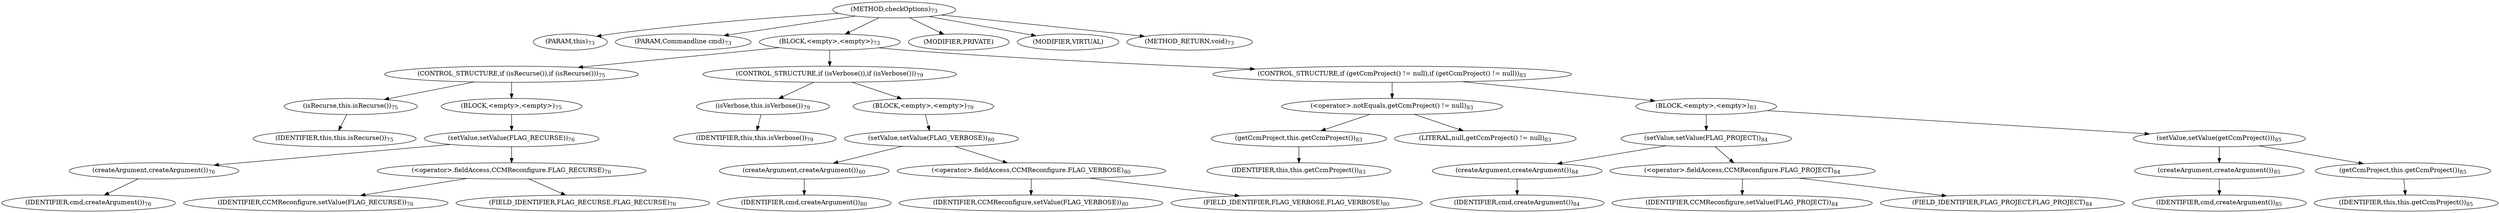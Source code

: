 digraph "checkOptions" {  
"112" [label = <(METHOD,checkOptions)<SUB>73</SUB>> ]
"15" [label = <(PARAM,this)<SUB>73</SUB>> ]
"113" [label = <(PARAM,Commandline cmd)<SUB>73</SUB>> ]
"114" [label = <(BLOCK,&lt;empty&gt;,&lt;empty&gt;)<SUB>73</SUB>> ]
"115" [label = <(CONTROL_STRUCTURE,if (isRecurse()),if (isRecurse()))<SUB>75</SUB>> ]
"116" [label = <(isRecurse,this.isRecurse())<SUB>75</SUB>> ]
"14" [label = <(IDENTIFIER,this,this.isRecurse())<SUB>75</SUB>> ]
"117" [label = <(BLOCK,&lt;empty&gt;,&lt;empty&gt;)<SUB>75</SUB>> ]
"118" [label = <(setValue,setValue(FLAG_RECURSE))<SUB>76</SUB>> ]
"119" [label = <(createArgument,createArgument())<SUB>76</SUB>> ]
"120" [label = <(IDENTIFIER,cmd,createArgument())<SUB>76</SUB>> ]
"121" [label = <(&lt;operator&gt;.fieldAccess,CCMReconfigure.FLAG_RECURSE)<SUB>76</SUB>> ]
"122" [label = <(IDENTIFIER,CCMReconfigure,setValue(FLAG_RECURSE))<SUB>76</SUB>> ]
"123" [label = <(FIELD_IDENTIFIER,FLAG_RECURSE,FLAG_RECURSE)<SUB>76</SUB>> ]
"124" [label = <(CONTROL_STRUCTURE,if (isVerbose()),if (isVerbose()))<SUB>79</SUB>> ]
"125" [label = <(isVerbose,this.isVerbose())<SUB>79</SUB>> ]
"16" [label = <(IDENTIFIER,this,this.isVerbose())<SUB>79</SUB>> ]
"126" [label = <(BLOCK,&lt;empty&gt;,&lt;empty&gt;)<SUB>79</SUB>> ]
"127" [label = <(setValue,setValue(FLAG_VERBOSE))<SUB>80</SUB>> ]
"128" [label = <(createArgument,createArgument())<SUB>80</SUB>> ]
"129" [label = <(IDENTIFIER,cmd,createArgument())<SUB>80</SUB>> ]
"130" [label = <(&lt;operator&gt;.fieldAccess,CCMReconfigure.FLAG_VERBOSE)<SUB>80</SUB>> ]
"131" [label = <(IDENTIFIER,CCMReconfigure,setValue(FLAG_VERBOSE))<SUB>80</SUB>> ]
"132" [label = <(FIELD_IDENTIFIER,FLAG_VERBOSE,FLAG_VERBOSE)<SUB>80</SUB>> ]
"133" [label = <(CONTROL_STRUCTURE,if (getCcmProject() != null),if (getCcmProject() != null))<SUB>83</SUB>> ]
"134" [label = <(&lt;operator&gt;.notEquals,getCcmProject() != null)<SUB>83</SUB>> ]
"135" [label = <(getCcmProject,this.getCcmProject())<SUB>83</SUB>> ]
"17" [label = <(IDENTIFIER,this,this.getCcmProject())<SUB>83</SUB>> ]
"136" [label = <(LITERAL,null,getCcmProject() != null)<SUB>83</SUB>> ]
"137" [label = <(BLOCK,&lt;empty&gt;,&lt;empty&gt;)<SUB>83</SUB>> ]
"138" [label = <(setValue,setValue(FLAG_PROJECT))<SUB>84</SUB>> ]
"139" [label = <(createArgument,createArgument())<SUB>84</SUB>> ]
"140" [label = <(IDENTIFIER,cmd,createArgument())<SUB>84</SUB>> ]
"141" [label = <(&lt;operator&gt;.fieldAccess,CCMReconfigure.FLAG_PROJECT)<SUB>84</SUB>> ]
"142" [label = <(IDENTIFIER,CCMReconfigure,setValue(FLAG_PROJECT))<SUB>84</SUB>> ]
"143" [label = <(FIELD_IDENTIFIER,FLAG_PROJECT,FLAG_PROJECT)<SUB>84</SUB>> ]
"144" [label = <(setValue,setValue(getCcmProject()))<SUB>85</SUB>> ]
"145" [label = <(createArgument,createArgument())<SUB>85</SUB>> ]
"146" [label = <(IDENTIFIER,cmd,createArgument())<SUB>85</SUB>> ]
"147" [label = <(getCcmProject,this.getCcmProject())<SUB>85</SUB>> ]
"18" [label = <(IDENTIFIER,this,this.getCcmProject())<SUB>85</SUB>> ]
"148" [label = <(MODIFIER,PRIVATE)> ]
"149" [label = <(MODIFIER,VIRTUAL)> ]
"150" [label = <(METHOD_RETURN,void)<SUB>73</SUB>> ]
  "112" -> "15" 
  "112" -> "113" 
  "112" -> "114" 
  "112" -> "148" 
  "112" -> "149" 
  "112" -> "150" 
  "114" -> "115" 
  "114" -> "124" 
  "114" -> "133" 
  "115" -> "116" 
  "115" -> "117" 
  "116" -> "14" 
  "117" -> "118" 
  "118" -> "119" 
  "118" -> "121" 
  "119" -> "120" 
  "121" -> "122" 
  "121" -> "123" 
  "124" -> "125" 
  "124" -> "126" 
  "125" -> "16" 
  "126" -> "127" 
  "127" -> "128" 
  "127" -> "130" 
  "128" -> "129" 
  "130" -> "131" 
  "130" -> "132" 
  "133" -> "134" 
  "133" -> "137" 
  "134" -> "135" 
  "134" -> "136" 
  "135" -> "17" 
  "137" -> "138" 
  "137" -> "144" 
  "138" -> "139" 
  "138" -> "141" 
  "139" -> "140" 
  "141" -> "142" 
  "141" -> "143" 
  "144" -> "145" 
  "144" -> "147" 
  "145" -> "146" 
  "147" -> "18" 
}
